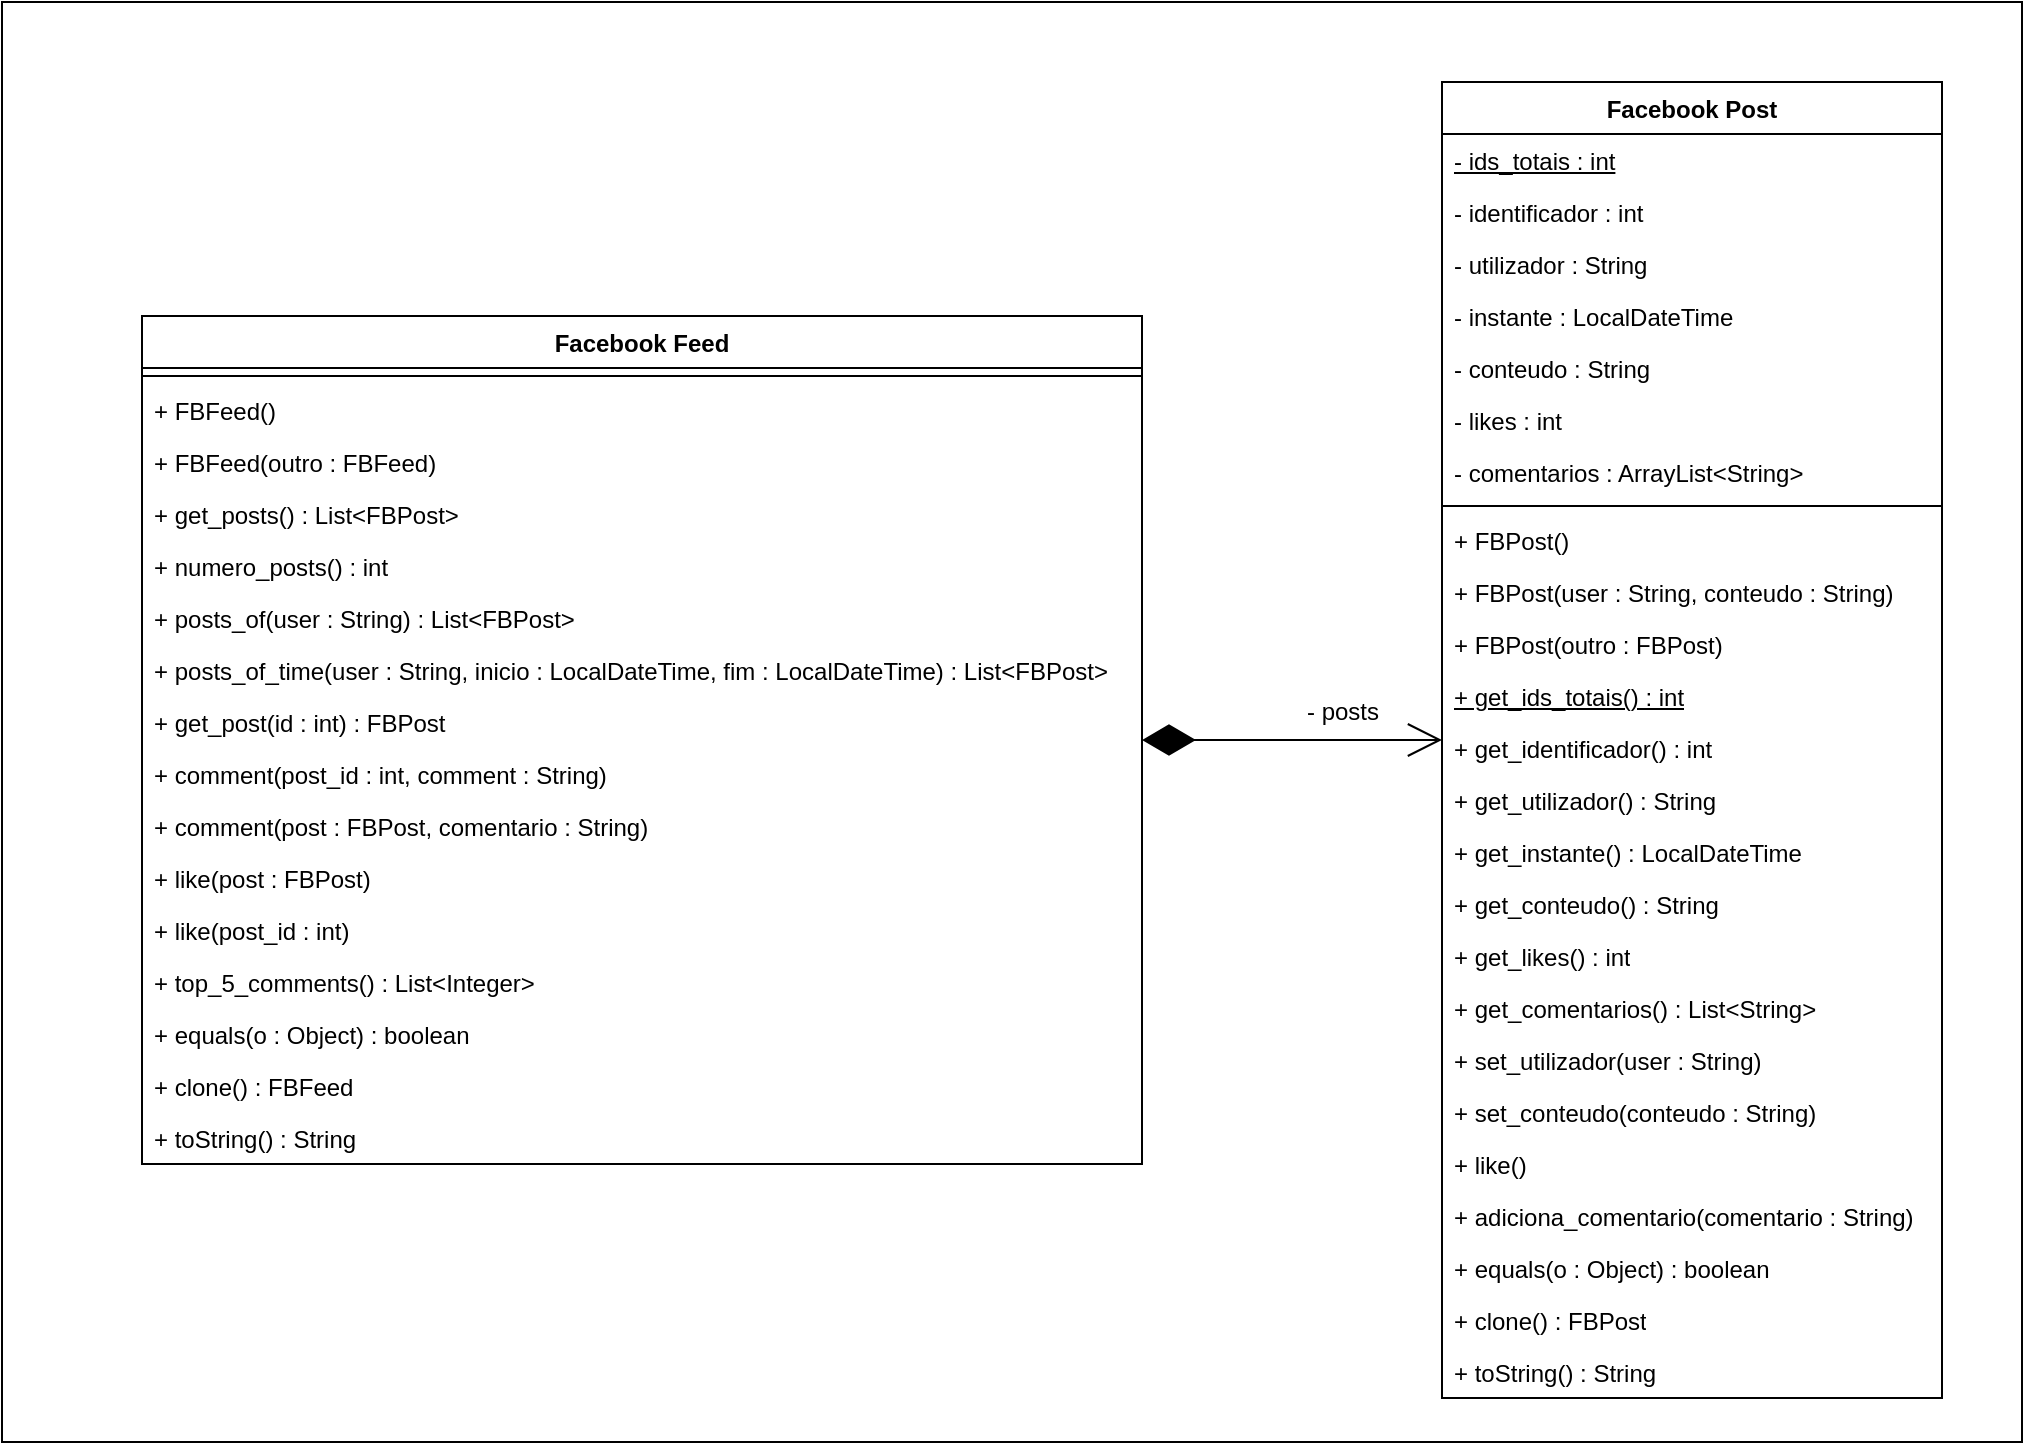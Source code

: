 <mxfile version="26.1.1">
  <diagram name="Page-1" id="QBSig3mkw3049cHHQUyR">
    <mxGraphModel dx="1480" dy="679" grid="1" gridSize="10" guides="1" tooltips="1" connect="1" arrows="1" fold="1" page="1" pageScale="1" pageWidth="3300" pageHeight="4681" math="0" shadow="0">
      <root>
        <mxCell id="0" />
        <mxCell id="1" parent="0" />
        <mxCell id="JhQEL_9SvEY2_sTdxR8F-50" value="" style="rounded=0;whiteSpace=wrap;html=1;" vertex="1" parent="1">
          <mxGeometry x="80" y="160" width="1010" height="720" as="geometry" />
        </mxCell>
        <mxCell id="JhQEL_9SvEY2_sTdxR8F-1" value="Facebook Post" style="swimlane;fontStyle=1;align=center;verticalAlign=top;childLayout=stackLayout;horizontal=1;startSize=26;horizontalStack=0;resizeParent=1;resizeParentMax=0;resizeLast=0;collapsible=1;marginBottom=0;whiteSpace=wrap;html=1;" vertex="1" parent="1">
          <mxGeometry x="800" y="200" width="250" height="658" as="geometry" />
        </mxCell>
        <mxCell id="JhQEL_9SvEY2_sTdxR8F-2" value="&lt;u&gt;- ids_totais : int&lt;/u&gt;" style="text;strokeColor=none;fillColor=none;align=left;verticalAlign=top;spacingLeft=4;spacingRight=4;overflow=hidden;rotatable=0;points=[[0,0.5],[1,0.5]];portConstraint=eastwest;whiteSpace=wrap;html=1;" vertex="1" parent="JhQEL_9SvEY2_sTdxR8F-1">
          <mxGeometry y="26" width="250" height="26" as="geometry" />
        </mxCell>
        <mxCell id="JhQEL_9SvEY2_sTdxR8F-4" value="- identificador : int" style="text;strokeColor=none;fillColor=none;align=left;verticalAlign=top;spacingLeft=4;spacingRight=4;overflow=hidden;rotatable=0;points=[[0,0.5],[1,0.5]];portConstraint=eastwest;whiteSpace=wrap;html=1;" vertex="1" parent="JhQEL_9SvEY2_sTdxR8F-1">
          <mxGeometry y="52" width="250" height="26" as="geometry" />
        </mxCell>
        <mxCell id="JhQEL_9SvEY2_sTdxR8F-6" value="- utilizador : String" style="text;strokeColor=none;fillColor=none;align=left;verticalAlign=top;spacingLeft=4;spacingRight=4;overflow=hidden;rotatable=0;points=[[0,0.5],[1,0.5]];portConstraint=eastwest;whiteSpace=wrap;html=1;" vertex="1" parent="JhQEL_9SvEY2_sTdxR8F-1">
          <mxGeometry y="78" width="250" height="26" as="geometry" />
        </mxCell>
        <mxCell id="JhQEL_9SvEY2_sTdxR8F-5" value="- instante : LocalDateTime" style="text;strokeColor=none;fillColor=none;align=left;verticalAlign=top;spacingLeft=4;spacingRight=4;overflow=hidden;rotatable=0;points=[[0,0.5],[1,0.5]];portConstraint=eastwest;whiteSpace=wrap;html=1;" vertex="1" parent="JhQEL_9SvEY2_sTdxR8F-1">
          <mxGeometry y="104" width="250" height="26" as="geometry" />
        </mxCell>
        <mxCell id="JhQEL_9SvEY2_sTdxR8F-7" value="- conteudo : String" style="text;strokeColor=none;fillColor=none;align=left;verticalAlign=top;spacingLeft=4;spacingRight=4;overflow=hidden;rotatable=0;points=[[0,0.5],[1,0.5]];portConstraint=eastwest;whiteSpace=wrap;html=1;" vertex="1" parent="JhQEL_9SvEY2_sTdxR8F-1">
          <mxGeometry y="130" width="250" height="26" as="geometry" />
        </mxCell>
        <mxCell id="JhQEL_9SvEY2_sTdxR8F-8" value="- likes : int" style="text;strokeColor=none;fillColor=none;align=left;verticalAlign=top;spacingLeft=4;spacingRight=4;overflow=hidden;rotatable=0;points=[[0,0.5],[1,0.5]];portConstraint=eastwest;whiteSpace=wrap;html=1;" vertex="1" parent="JhQEL_9SvEY2_sTdxR8F-1">
          <mxGeometry y="156" width="250" height="26" as="geometry" />
        </mxCell>
        <mxCell id="JhQEL_9SvEY2_sTdxR8F-9" value="- comentarios : ArrayList&amp;lt;String&amp;gt;" style="text;strokeColor=none;fillColor=none;align=left;verticalAlign=top;spacingLeft=4;spacingRight=4;overflow=hidden;rotatable=0;points=[[0,0.5],[1,0.5]];portConstraint=eastwest;whiteSpace=wrap;html=1;" vertex="1" parent="JhQEL_9SvEY2_sTdxR8F-1">
          <mxGeometry y="182" width="250" height="26" as="geometry" />
        </mxCell>
        <mxCell id="JhQEL_9SvEY2_sTdxR8F-3" value="" style="line;strokeWidth=1;fillColor=none;align=left;verticalAlign=middle;spacingTop=-1;spacingLeft=3;spacingRight=3;rotatable=0;labelPosition=right;points=[];portConstraint=eastwest;strokeColor=inherit;" vertex="1" parent="JhQEL_9SvEY2_sTdxR8F-1">
          <mxGeometry y="208" width="250" height="8" as="geometry" />
        </mxCell>
        <mxCell id="JhQEL_9SvEY2_sTdxR8F-10" value="+ FBPost()" style="text;strokeColor=none;fillColor=none;align=left;verticalAlign=top;spacingLeft=4;spacingRight=4;overflow=hidden;rotatable=0;points=[[0,0.5],[1,0.5]];portConstraint=eastwest;whiteSpace=wrap;html=1;" vertex="1" parent="JhQEL_9SvEY2_sTdxR8F-1">
          <mxGeometry y="216" width="250" height="26" as="geometry" />
        </mxCell>
        <mxCell id="JhQEL_9SvEY2_sTdxR8F-11" value="+ FBPost(user : String, conteudo : String)" style="text;strokeColor=none;fillColor=none;align=left;verticalAlign=top;spacingLeft=4;spacingRight=4;overflow=hidden;rotatable=0;points=[[0,0.5],[1,0.5]];portConstraint=eastwest;whiteSpace=wrap;html=1;" vertex="1" parent="JhQEL_9SvEY2_sTdxR8F-1">
          <mxGeometry y="242" width="250" height="26" as="geometry" />
        </mxCell>
        <mxCell id="JhQEL_9SvEY2_sTdxR8F-12" value="+ FBPost(outro : FBPost)" style="text;strokeColor=none;fillColor=none;align=left;verticalAlign=top;spacingLeft=4;spacingRight=4;overflow=hidden;rotatable=0;points=[[0,0.5],[1,0.5]];portConstraint=eastwest;whiteSpace=wrap;html=1;" vertex="1" parent="JhQEL_9SvEY2_sTdxR8F-1">
          <mxGeometry y="268" width="250" height="26" as="geometry" />
        </mxCell>
        <mxCell id="JhQEL_9SvEY2_sTdxR8F-13" value="&lt;u&gt;+ get_ids_totais() : int&lt;/u&gt;" style="text;strokeColor=none;fillColor=none;align=left;verticalAlign=top;spacingLeft=4;spacingRight=4;overflow=hidden;rotatable=0;points=[[0,0.5],[1,0.5]];portConstraint=eastwest;whiteSpace=wrap;html=1;" vertex="1" parent="JhQEL_9SvEY2_sTdxR8F-1">
          <mxGeometry y="294" width="250" height="26" as="geometry" />
        </mxCell>
        <mxCell id="JhQEL_9SvEY2_sTdxR8F-14" value="+ get_identificador() : int" style="text;strokeColor=none;fillColor=none;align=left;verticalAlign=top;spacingLeft=4;spacingRight=4;overflow=hidden;rotatable=0;points=[[0,0.5],[1,0.5]];portConstraint=eastwest;whiteSpace=wrap;html=1;" vertex="1" parent="JhQEL_9SvEY2_sTdxR8F-1">
          <mxGeometry y="320" width="250" height="26" as="geometry" />
        </mxCell>
        <mxCell id="JhQEL_9SvEY2_sTdxR8F-15" value="+ get_utilizador() : String" style="text;strokeColor=none;fillColor=none;align=left;verticalAlign=top;spacingLeft=4;spacingRight=4;overflow=hidden;rotatable=0;points=[[0,0.5],[1,0.5]];portConstraint=eastwest;whiteSpace=wrap;html=1;" vertex="1" parent="JhQEL_9SvEY2_sTdxR8F-1">
          <mxGeometry y="346" width="250" height="26" as="geometry" />
        </mxCell>
        <mxCell id="JhQEL_9SvEY2_sTdxR8F-16" value="+ get_instante() : LocalDateTime" style="text;strokeColor=none;fillColor=none;align=left;verticalAlign=top;spacingLeft=4;spacingRight=4;overflow=hidden;rotatable=0;points=[[0,0.5],[1,0.5]];portConstraint=eastwest;whiteSpace=wrap;html=1;" vertex="1" parent="JhQEL_9SvEY2_sTdxR8F-1">
          <mxGeometry y="372" width="250" height="26" as="geometry" />
        </mxCell>
        <mxCell id="JhQEL_9SvEY2_sTdxR8F-18" value="+ get_conteudo() : String" style="text;strokeColor=none;fillColor=none;align=left;verticalAlign=top;spacingLeft=4;spacingRight=4;overflow=hidden;rotatable=0;points=[[0,0.5],[1,0.5]];portConstraint=eastwest;whiteSpace=wrap;html=1;" vertex="1" parent="JhQEL_9SvEY2_sTdxR8F-1">
          <mxGeometry y="398" width="250" height="26" as="geometry" />
        </mxCell>
        <mxCell id="JhQEL_9SvEY2_sTdxR8F-17" value="+ get_likes() : int" style="text;strokeColor=none;fillColor=none;align=left;verticalAlign=top;spacingLeft=4;spacingRight=4;overflow=hidden;rotatable=0;points=[[0,0.5],[1,0.5]];portConstraint=eastwest;whiteSpace=wrap;html=1;" vertex="1" parent="JhQEL_9SvEY2_sTdxR8F-1">
          <mxGeometry y="424" width="250" height="26" as="geometry" />
        </mxCell>
        <mxCell id="JhQEL_9SvEY2_sTdxR8F-19" value="+ get_comentarios() : List&amp;lt;String&amp;gt;" style="text;strokeColor=none;fillColor=none;align=left;verticalAlign=top;spacingLeft=4;spacingRight=4;overflow=hidden;rotatable=0;points=[[0,0.5],[1,0.5]];portConstraint=eastwest;whiteSpace=wrap;html=1;" vertex="1" parent="JhQEL_9SvEY2_sTdxR8F-1">
          <mxGeometry y="450" width="250" height="26" as="geometry" />
        </mxCell>
        <mxCell id="JhQEL_9SvEY2_sTdxR8F-20" value="+ set_utilizador(user : String)" style="text;strokeColor=none;fillColor=none;align=left;verticalAlign=top;spacingLeft=4;spacingRight=4;overflow=hidden;rotatable=0;points=[[0,0.5],[1,0.5]];portConstraint=eastwest;whiteSpace=wrap;html=1;" vertex="1" parent="JhQEL_9SvEY2_sTdxR8F-1">
          <mxGeometry y="476" width="250" height="26" as="geometry" />
        </mxCell>
        <mxCell id="JhQEL_9SvEY2_sTdxR8F-22" value="+ set_conteudo(conteudo : String)" style="text;strokeColor=none;fillColor=none;align=left;verticalAlign=top;spacingLeft=4;spacingRight=4;overflow=hidden;rotatable=0;points=[[0,0.5],[1,0.5]];portConstraint=eastwest;whiteSpace=wrap;html=1;" vertex="1" parent="JhQEL_9SvEY2_sTdxR8F-1">
          <mxGeometry y="502" width="250" height="26" as="geometry" />
        </mxCell>
        <mxCell id="JhQEL_9SvEY2_sTdxR8F-23" value="+ like()" style="text;strokeColor=none;fillColor=none;align=left;verticalAlign=top;spacingLeft=4;spacingRight=4;overflow=hidden;rotatable=0;points=[[0,0.5],[1,0.5]];portConstraint=eastwest;whiteSpace=wrap;html=1;" vertex="1" parent="JhQEL_9SvEY2_sTdxR8F-1">
          <mxGeometry y="528" width="250" height="26" as="geometry" />
        </mxCell>
        <mxCell id="JhQEL_9SvEY2_sTdxR8F-24" value="+ adiciona_comentario(comentario : String)" style="text;strokeColor=none;fillColor=none;align=left;verticalAlign=top;spacingLeft=4;spacingRight=4;overflow=hidden;rotatable=0;points=[[0,0.5],[1,0.5]];portConstraint=eastwest;whiteSpace=wrap;html=1;" vertex="1" parent="JhQEL_9SvEY2_sTdxR8F-1">
          <mxGeometry y="554" width="250" height="26" as="geometry" />
        </mxCell>
        <mxCell id="JhQEL_9SvEY2_sTdxR8F-25" value="+ equals(o : Object) : boolean" style="text;strokeColor=none;fillColor=none;align=left;verticalAlign=top;spacingLeft=4;spacingRight=4;overflow=hidden;rotatable=0;points=[[0,0.5],[1,0.5]];portConstraint=eastwest;whiteSpace=wrap;html=1;" vertex="1" parent="JhQEL_9SvEY2_sTdxR8F-1">
          <mxGeometry y="580" width="250" height="26" as="geometry" />
        </mxCell>
        <mxCell id="JhQEL_9SvEY2_sTdxR8F-26" value="+ clone() : FBPost" style="text;strokeColor=none;fillColor=none;align=left;verticalAlign=top;spacingLeft=4;spacingRight=4;overflow=hidden;rotatable=0;points=[[0,0.5],[1,0.5]];portConstraint=eastwest;whiteSpace=wrap;html=1;" vertex="1" parent="JhQEL_9SvEY2_sTdxR8F-1">
          <mxGeometry y="606" width="250" height="26" as="geometry" />
        </mxCell>
        <mxCell id="JhQEL_9SvEY2_sTdxR8F-27" value="+ toString() : String" style="text;strokeColor=none;fillColor=none;align=left;verticalAlign=top;spacingLeft=4;spacingRight=4;overflow=hidden;rotatable=0;points=[[0,0.5],[1,0.5]];portConstraint=eastwest;whiteSpace=wrap;html=1;" vertex="1" parent="JhQEL_9SvEY2_sTdxR8F-1">
          <mxGeometry y="632" width="250" height="26" as="geometry" />
        </mxCell>
        <mxCell id="JhQEL_9SvEY2_sTdxR8F-48" style="edgeStyle=orthogonalEdgeStyle;rounded=0;orthogonalLoop=1;jettySize=auto;html=1;startArrow=diamondThin;startFill=1;endArrow=open;endFill=0;startSize=24;endSize=15;" edge="1" parent="1" source="JhQEL_9SvEY2_sTdxR8F-28" target="JhQEL_9SvEY2_sTdxR8F-1">
          <mxGeometry relative="1" as="geometry" />
        </mxCell>
        <mxCell id="JhQEL_9SvEY2_sTdxR8F-28" value="Facebook Feed" style="swimlane;fontStyle=1;align=center;verticalAlign=top;childLayout=stackLayout;horizontal=1;startSize=26;horizontalStack=0;resizeParent=1;resizeParentMax=0;resizeLast=0;collapsible=1;marginBottom=0;whiteSpace=wrap;html=1;" vertex="1" parent="1">
          <mxGeometry x="150" y="317" width="500" height="424" as="geometry" />
        </mxCell>
        <mxCell id="JhQEL_9SvEY2_sTdxR8F-30" value="" style="line;strokeWidth=1;fillColor=none;align=left;verticalAlign=middle;spacingTop=-1;spacingLeft=3;spacingRight=3;rotatable=0;labelPosition=right;points=[];portConstraint=eastwest;strokeColor=inherit;" vertex="1" parent="JhQEL_9SvEY2_sTdxR8F-28">
          <mxGeometry y="26" width="500" height="8" as="geometry" />
        </mxCell>
        <mxCell id="JhQEL_9SvEY2_sTdxR8F-31" value="+ FBFeed()" style="text;strokeColor=none;fillColor=none;align=left;verticalAlign=top;spacingLeft=4;spacingRight=4;overflow=hidden;rotatable=0;points=[[0,0.5],[1,0.5]];portConstraint=eastwest;whiteSpace=wrap;html=1;" vertex="1" parent="JhQEL_9SvEY2_sTdxR8F-28">
          <mxGeometry y="34" width="500" height="26" as="geometry" />
        </mxCell>
        <mxCell id="JhQEL_9SvEY2_sTdxR8F-32" value="+ FBFeed(outro : FBFeed)" style="text;strokeColor=none;fillColor=none;align=left;verticalAlign=top;spacingLeft=4;spacingRight=4;overflow=hidden;rotatable=0;points=[[0,0.5],[1,0.5]];portConstraint=eastwest;whiteSpace=wrap;html=1;" vertex="1" parent="JhQEL_9SvEY2_sTdxR8F-28">
          <mxGeometry y="60" width="500" height="26" as="geometry" />
        </mxCell>
        <mxCell id="JhQEL_9SvEY2_sTdxR8F-34" value="+ get_posts() : List&amp;lt;FBPost&amp;gt;" style="text;strokeColor=none;fillColor=none;align=left;verticalAlign=top;spacingLeft=4;spacingRight=4;overflow=hidden;rotatable=0;points=[[0,0.5],[1,0.5]];portConstraint=eastwest;whiteSpace=wrap;html=1;" vertex="1" parent="JhQEL_9SvEY2_sTdxR8F-28">
          <mxGeometry y="86" width="500" height="26" as="geometry" />
        </mxCell>
        <mxCell id="JhQEL_9SvEY2_sTdxR8F-33" value="+ numero_posts() : int" style="text;strokeColor=none;fillColor=none;align=left;verticalAlign=top;spacingLeft=4;spacingRight=4;overflow=hidden;rotatable=0;points=[[0,0.5],[1,0.5]];portConstraint=eastwest;whiteSpace=wrap;html=1;" vertex="1" parent="JhQEL_9SvEY2_sTdxR8F-28">
          <mxGeometry y="112" width="500" height="26" as="geometry" />
        </mxCell>
        <mxCell id="JhQEL_9SvEY2_sTdxR8F-35" value="+ posts_of(user : String) : List&amp;lt;FBPost&amp;gt;" style="text;strokeColor=none;fillColor=none;align=left;verticalAlign=top;spacingLeft=4;spacingRight=4;overflow=hidden;rotatable=0;points=[[0,0.5],[1,0.5]];portConstraint=eastwest;whiteSpace=wrap;html=1;" vertex="1" parent="JhQEL_9SvEY2_sTdxR8F-28">
          <mxGeometry y="138" width="500" height="26" as="geometry" />
        </mxCell>
        <mxCell id="JhQEL_9SvEY2_sTdxR8F-36" value="+ posts_of_time(user : String, inicio : LocalDateTime, fim : LocalDateTime) : List&amp;lt;FBPost&amp;gt;" style="text;strokeColor=none;fillColor=none;align=left;verticalAlign=top;spacingLeft=4;spacingRight=4;overflow=hidden;rotatable=0;points=[[0,0.5],[1,0.5]];portConstraint=eastwest;whiteSpace=wrap;html=1;" vertex="1" parent="JhQEL_9SvEY2_sTdxR8F-28">
          <mxGeometry y="164" width="500" height="26" as="geometry" />
        </mxCell>
        <mxCell id="JhQEL_9SvEY2_sTdxR8F-37" value="+ get_post(id : int) : FBPost" style="text;strokeColor=none;fillColor=none;align=left;verticalAlign=top;spacingLeft=4;spacingRight=4;overflow=hidden;rotatable=0;points=[[0,0.5],[1,0.5]];portConstraint=eastwest;whiteSpace=wrap;html=1;" vertex="1" parent="JhQEL_9SvEY2_sTdxR8F-28">
          <mxGeometry y="190" width="500" height="26" as="geometry" />
        </mxCell>
        <mxCell id="JhQEL_9SvEY2_sTdxR8F-38" value="+ comment(post_id : int, comment : String)" style="text;strokeColor=none;fillColor=none;align=left;verticalAlign=top;spacingLeft=4;spacingRight=4;overflow=hidden;rotatable=0;points=[[0,0.5],[1,0.5]];portConstraint=eastwest;whiteSpace=wrap;html=1;" vertex="1" parent="JhQEL_9SvEY2_sTdxR8F-28">
          <mxGeometry y="216" width="500" height="26" as="geometry" />
        </mxCell>
        <mxCell id="JhQEL_9SvEY2_sTdxR8F-39" value="+ comment(post : FBPost, comentario : String)" style="text;strokeColor=none;fillColor=none;align=left;verticalAlign=top;spacingLeft=4;spacingRight=4;overflow=hidden;rotatable=0;points=[[0,0.5],[1,0.5]];portConstraint=eastwest;whiteSpace=wrap;html=1;" vertex="1" parent="JhQEL_9SvEY2_sTdxR8F-28">
          <mxGeometry y="242" width="500" height="26" as="geometry" />
        </mxCell>
        <mxCell id="JhQEL_9SvEY2_sTdxR8F-40" value="+ like(post : FBPost)" style="text;strokeColor=none;fillColor=none;align=left;verticalAlign=top;spacingLeft=4;spacingRight=4;overflow=hidden;rotatable=0;points=[[0,0.5],[1,0.5]];portConstraint=eastwest;whiteSpace=wrap;html=1;" vertex="1" parent="JhQEL_9SvEY2_sTdxR8F-28">
          <mxGeometry y="268" width="500" height="26" as="geometry" />
        </mxCell>
        <mxCell id="JhQEL_9SvEY2_sTdxR8F-41" value="+ like(post_id : int)" style="text;strokeColor=none;fillColor=none;align=left;verticalAlign=top;spacingLeft=4;spacingRight=4;overflow=hidden;rotatable=0;points=[[0,0.5],[1,0.5]];portConstraint=eastwest;whiteSpace=wrap;html=1;" vertex="1" parent="JhQEL_9SvEY2_sTdxR8F-28">
          <mxGeometry y="294" width="500" height="26" as="geometry" />
        </mxCell>
        <mxCell id="JhQEL_9SvEY2_sTdxR8F-47" value="+ top_5_comments() : List&amp;lt;Integer&amp;gt;" style="text;strokeColor=none;fillColor=none;align=left;verticalAlign=top;spacingLeft=4;spacingRight=4;overflow=hidden;rotatable=0;points=[[0,0.5],[1,0.5]];portConstraint=eastwest;whiteSpace=wrap;html=1;" vertex="1" parent="JhQEL_9SvEY2_sTdxR8F-28">
          <mxGeometry y="320" width="500" height="26" as="geometry" />
        </mxCell>
        <mxCell id="JhQEL_9SvEY2_sTdxR8F-42" value="+ equals(o : Object) : boolean" style="text;strokeColor=none;fillColor=none;align=left;verticalAlign=top;spacingLeft=4;spacingRight=4;overflow=hidden;rotatable=0;points=[[0,0.5],[1,0.5]];portConstraint=eastwest;whiteSpace=wrap;html=1;" vertex="1" parent="JhQEL_9SvEY2_sTdxR8F-28">
          <mxGeometry y="346" width="500" height="26" as="geometry" />
        </mxCell>
        <mxCell id="JhQEL_9SvEY2_sTdxR8F-43" value="+ clone() : FBFeed" style="text;strokeColor=none;fillColor=none;align=left;verticalAlign=top;spacingLeft=4;spacingRight=4;overflow=hidden;rotatable=0;points=[[0,0.5],[1,0.5]];portConstraint=eastwest;whiteSpace=wrap;html=1;" vertex="1" parent="JhQEL_9SvEY2_sTdxR8F-28">
          <mxGeometry y="372" width="500" height="26" as="geometry" />
        </mxCell>
        <mxCell id="JhQEL_9SvEY2_sTdxR8F-44" value="+ toString() : String" style="text;strokeColor=none;fillColor=none;align=left;verticalAlign=top;spacingLeft=4;spacingRight=4;overflow=hidden;rotatable=0;points=[[0,0.5],[1,0.5]];portConstraint=eastwest;whiteSpace=wrap;html=1;" vertex="1" parent="JhQEL_9SvEY2_sTdxR8F-28">
          <mxGeometry y="398" width="500" height="26" as="geometry" />
        </mxCell>
        <mxCell id="JhQEL_9SvEY2_sTdxR8F-49" value="- posts" style="text;html=1;align=center;verticalAlign=middle;resizable=0;points=[];autosize=1;strokeColor=none;fillColor=none;" vertex="1" parent="1">
          <mxGeometry x="720" y="500" width="60" height="30" as="geometry" />
        </mxCell>
      </root>
    </mxGraphModel>
  </diagram>
</mxfile>
